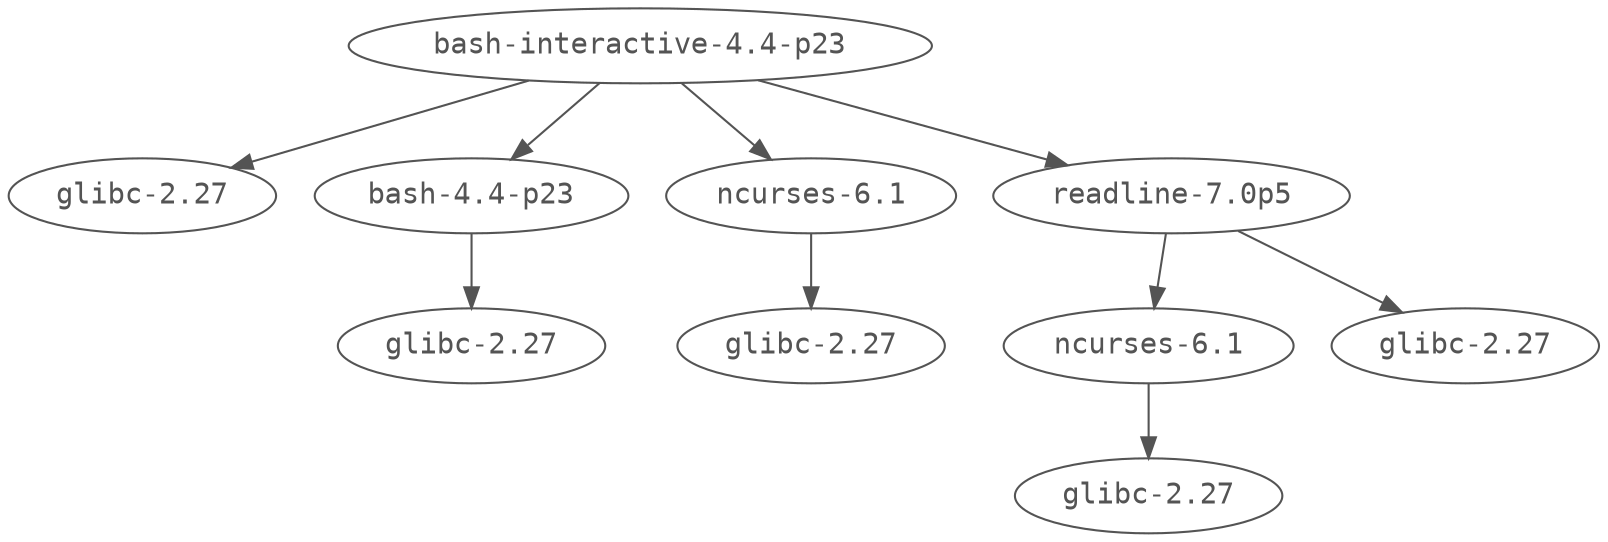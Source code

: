 digraph "bash" {
        graph [ bgcolor="transparent" ];
        node [ color="#545454" fontcolor="#545454" fontname = "monospace" ];
        edge [ color="#545454" ];

        "bash-interactive-4.4-p23" -> "glibc-2.27-A";
        "bash-interactive-4.4-p23" -> "bash-4.4-p23" -> "glibc-2.27-B";
        "bash-interactive-4.4-p23" -> "ncurses-6.1-A" -> "glibc-2.27-C";
        "bash-interactive-4.4-p23" -> "readline-7.0p5" -> "ncurses-6.1-B" -> "glibc-2.27-D";
        "readline-7.0p5" -> "glibc-2.27";

        "glibc-2.27-A" [ label = "glibc-2.27" ];
        "glibc-2.27-B" [ label = "glibc-2.27" ];
        "glibc-2.27-C" [ label = "glibc-2.27" ];
        "glibc-2.27-D" [ label = "glibc-2.27" ];

        "ncurses-6.1-A" [ label = "ncurses-6.1" ];
        "ncurses-6.1-B" [ label = "ncurses-6.1" ];

}
